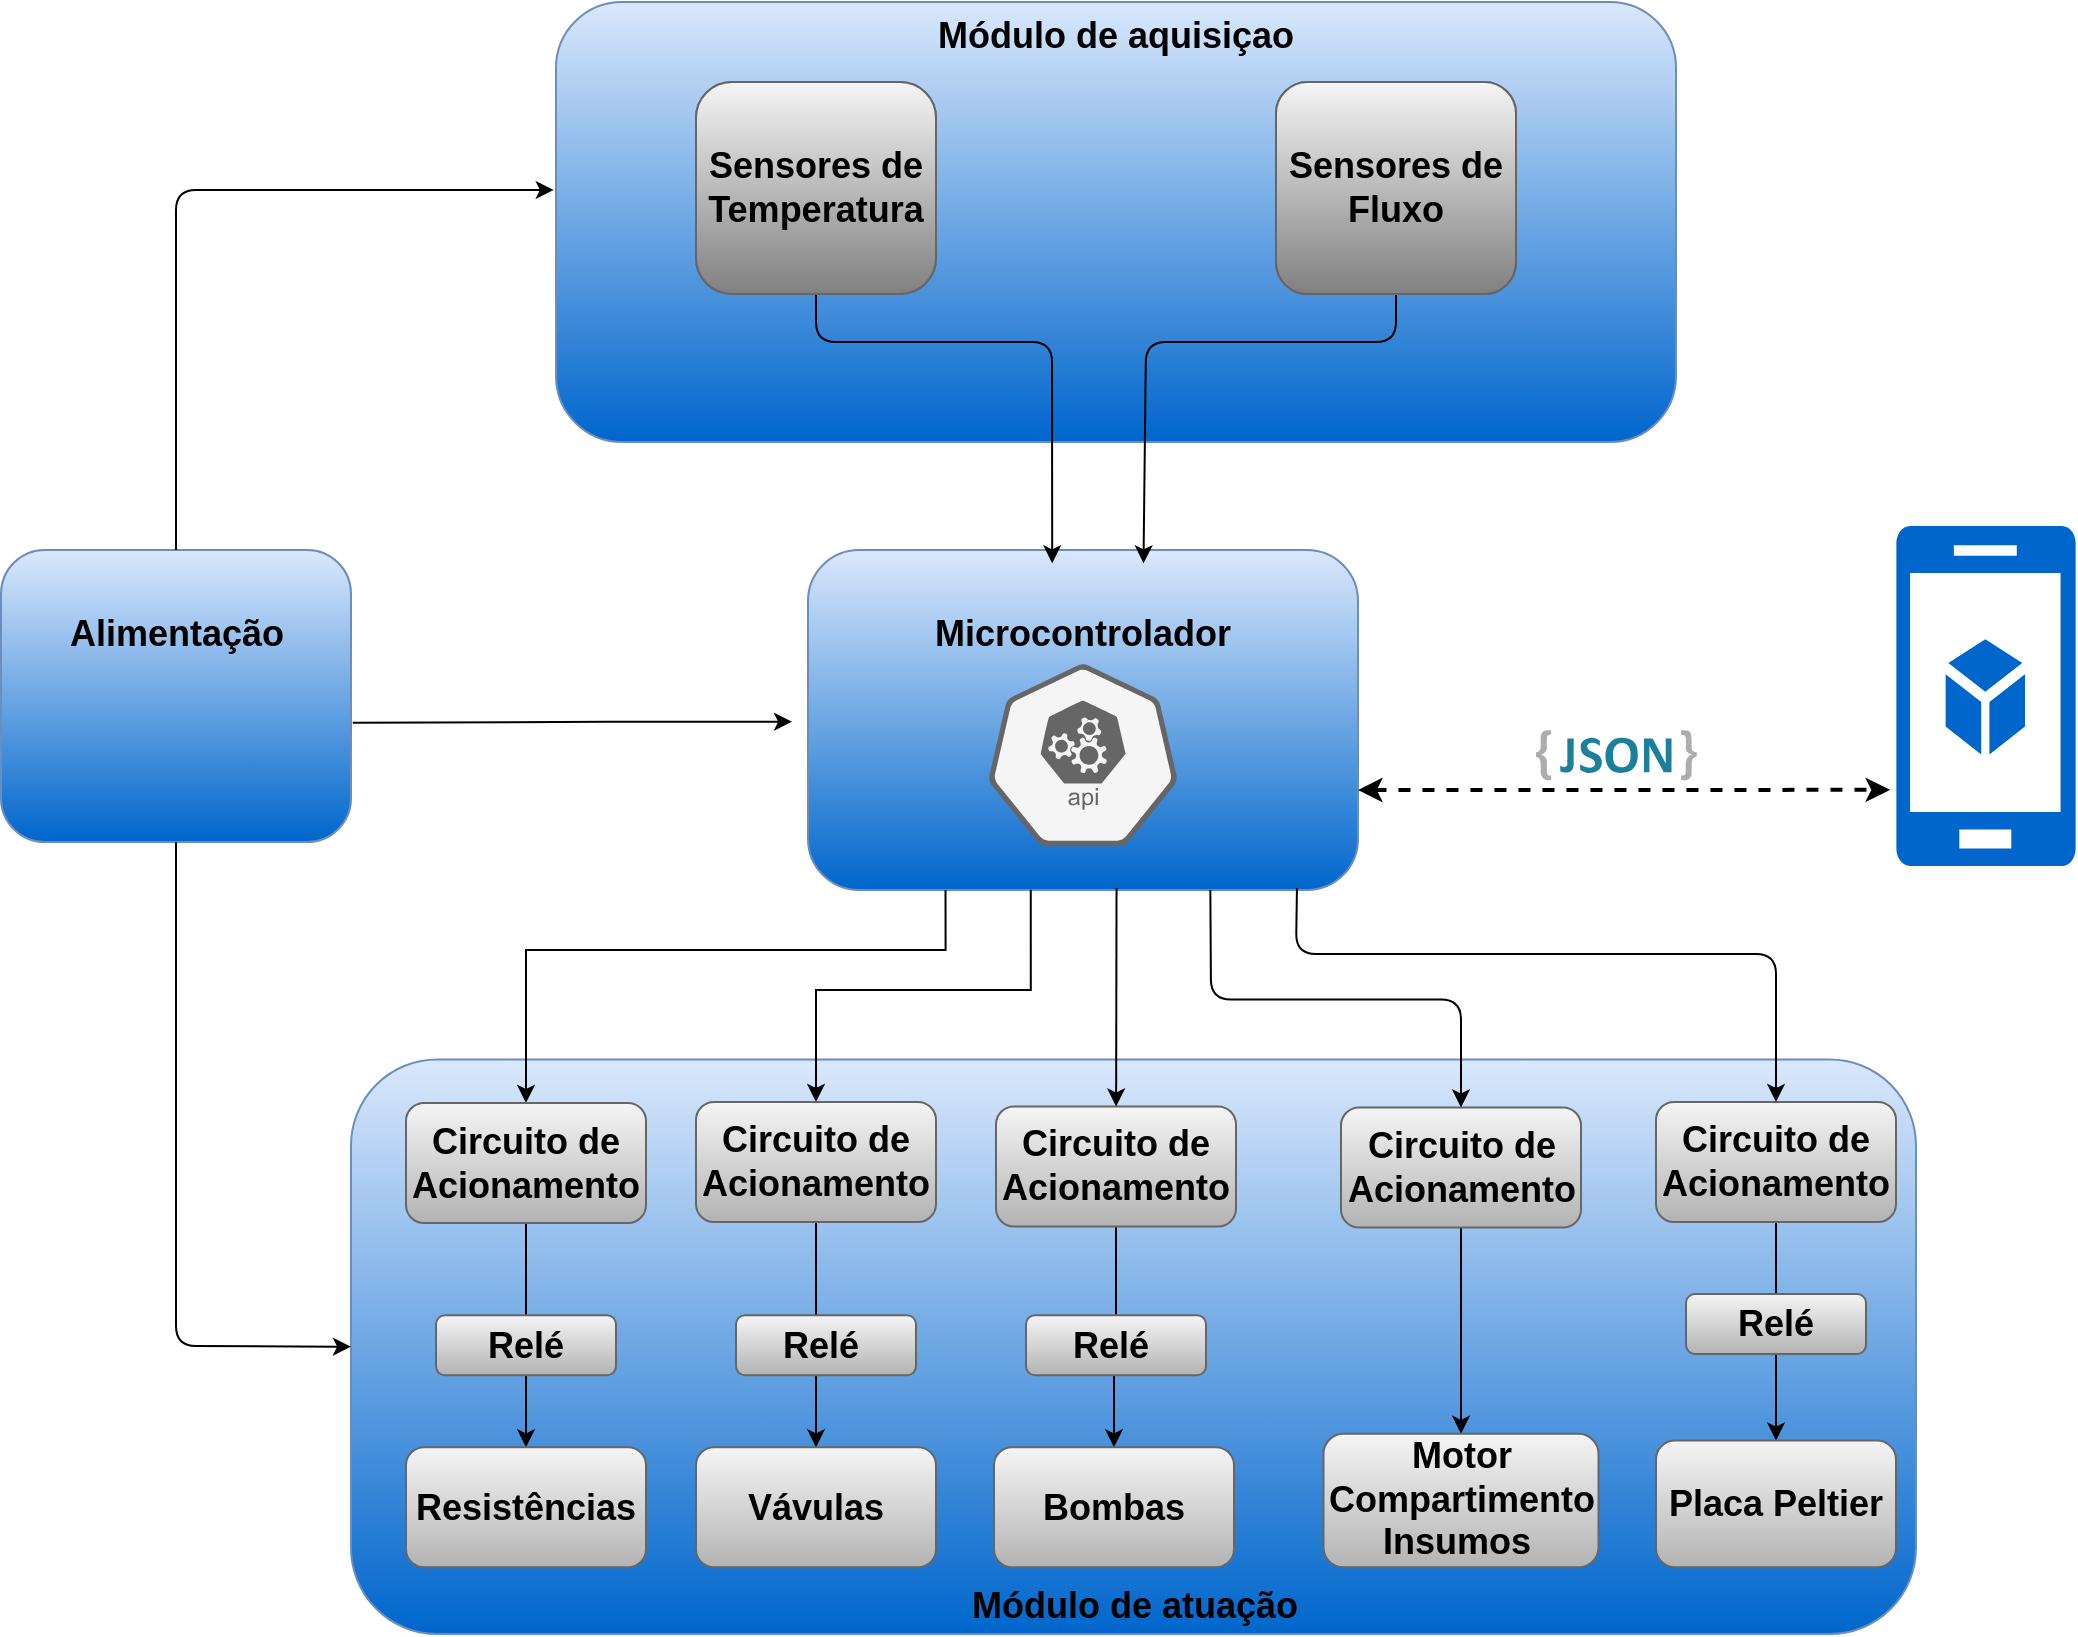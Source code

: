 <mxfile version="13.7.9" type="google"><diagram id="C5RBs43oDa-KdzZeNtuy" name="Page-1"><mxGraphModel dx="1460" dy="623" grid="1" gridSize="10" guides="1" tooltips="1" connect="1" arrows="1" fold="1" page="1" pageScale="1" pageWidth="827" pageHeight="1169" math="0" shadow="0"><root><mxCell id="WIyWlLk6GJQsqaUBKTNV-0"/><mxCell id="WIyWlLk6GJQsqaUBKTNV-1" parent="WIyWlLk6GJQsqaUBKTNV-0"/><mxCell id="J7kPVMQdFx6lP9ZX4b__-45" value="&lt;font style=&quot;font-size: 18px&quot;&gt;&lt;b&gt;Módulo de atuação&lt;/b&gt;&lt;/font&gt;" style="rounded=1;whiteSpace=wrap;html=1;fontSize=16;fillColor=#dae8fc;verticalAlign=bottom;strokeColor=#6c8ebf;gradientColor=#0066CC;" parent="WIyWlLk6GJQsqaUBKTNV-1" vertex="1"><mxGeometry x="427.5" y="712.72" width="782.5" height="287.28" as="geometry"/></mxCell><mxCell id="J7kPVMQdFx6lP9ZX4b__-27" value="&lt;b&gt;&lt;font style=&quot;font-size: 18px&quot;&gt;Módulo de aquisiçao&lt;/font&gt;&lt;/b&gt;" style="rounded=1;whiteSpace=wrap;html=1;strokeColor=#6c8ebf;fillColor=#dae8fc;verticalAlign=top;fontSize=16;gradientColor=#0066CC;" parent="WIyWlLk6GJQsqaUBKTNV-1" vertex="1"><mxGeometry x="530" y="184" width="560" height="220" as="geometry"/></mxCell><mxCell id="J7kPVMQdFx6lP9ZX4b__-0" value="&lt;font style=&quot;font-size: 14px&quot;&gt;&lt;b&gt;Sensores de temperatura&lt;/b&gt;&lt;/font&gt;" style="rounded=1;whiteSpace=wrap;html=1;arcSize=17;fillColor=#f5f5f5;strokeColor=#666666;gradientColor=#808080;" parent="WIyWlLk6GJQsqaUBKTNV-1" vertex="1"><mxGeometry x="600" y="224" width="120" height="106" as="geometry"/></mxCell><mxCell id="J7kPVMQdFx6lP9ZX4b__-1" value="&lt;font style=&quot;font-size: 14px&quot;&gt;&lt;b&gt;Sensores de fluxo&lt;/b&gt;&lt;/font&gt;" style="rounded=1;whiteSpace=wrap;html=1;fillColor=#f5f5f5;strokeColor=#666666;gradientColor=#808080;" parent="WIyWlLk6GJQsqaUBKTNV-1" vertex="1"><mxGeometry x="890" y="224" width="120" height="106" as="geometry"/></mxCell><mxCell id="J7kPVMQdFx6lP9ZX4b__-19" style="edgeStyle=orthogonalEdgeStyle;rounded=0;orthogonalLoop=1;jettySize=auto;html=1;exitX=0.5;exitY=1;exitDx=0;exitDy=0;entryX=0.5;entryY=0;entryDx=0;entryDy=0;" parent="WIyWlLk6GJQsqaUBKTNV-1" edge="1"><mxGeometry relative="1" as="geometry"><mxPoint x="590" y="225" as="sourcePoint"/></mxGeometry></mxCell><mxCell id="J7kPVMQdFx6lP9ZX4b__-25" value="&lt;font style=&quot;font-size: 18px&quot;&gt;&lt;b&gt;Microcontrolador&lt;/b&gt;&lt;/font&gt;" style="rounded=1;whiteSpace=wrap;html=1;verticalAlign=top;spacingTop=25;fillColor=#DAE8FC;gradientColor=#0066CC;strokeColor=#6C8EBF;" parent="WIyWlLk6GJQsqaUBKTNV-1" vertex="1"><mxGeometry x="656" y="458" width="275" height="170" as="geometry"/></mxCell><mxCell id="J7kPVMQdFx6lP9ZX4b__-44" style="edgeStyle=orthogonalEdgeStyle;rounded=0;orthogonalLoop=1;jettySize=auto;html=1;exitX=0.5;exitY=0;exitDx=0;exitDy=0;entryX=0.25;entryY=1;entryDx=0;entryDy=0;fontSize=16;startArrow=classic;startFill=1;endArrow=none;endFill=0;" parent="WIyWlLk6GJQsqaUBKTNV-1" source="J7kPVMQdFx6lP9ZX4b__-32" target="J7kPVMQdFx6lP9ZX4b__-25" edge="1"><mxGeometry relative="1" as="geometry"><Array as="points"><mxPoint x="565" y="658"/><mxPoint x="780" y="658"/></Array></mxGeometry></mxCell><mxCell id="J7kPVMQdFx6lP9ZX4b__-56" style="edgeStyle=orthogonalEdgeStyle;rounded=0;orthogonalLoop=1;jettySize=auto;html=1;exitX=0.5;exitY=1;exitDx=0;exitDy=0;startArrow=none;startFill=0;endArrow=classic;endFill=1;strokeWidth=1;fontSize=16;entryX=0.5;entryY=0;entryDx=0;entryDy=0;" parent="WIyWlLk6GJQsqaUBKTNV-1" source="J7kPVMQdFx6lP9ZX4b__-32" target="8msvYDaco8Wjx0LUu_Su-25" edge="1"><mxGeometry relative="1" as="geometry"><mxPoint x="515" y="834" as="targetPoint"/></mxGeometry></mxCell><mxCell id="J7kPVMQdFx6lP9ZX4b__-32" value="&lt;font style=&quot;font-size: 18px&quot;&gt;&lt;b&gt;Circuito de Acionamento&lt;/b&gt;&lt;/font&gt;" style="rounded=1;whiteSpace=wrap;html=1;fontSize=16;fillColor=#f5f5f5;strokeColor=#666666;gradientColor=#b3b3b3;" parent="WIyWlLk6GJQsqaUBKTNV-1" vertex="1"><mxGeometry x="455" y="734.5" width="120" height="60" as="geometry"/></mxCell><mxCell id="J7kPVMQdFx6lP9ZX4b__-41" style="edgeStyle=orthogonalEdgeStyle;rounded=0;orthogonalLoop=1;jettySize=auto;html=1;exitX=0.5;exitY=0;exitDx=0;exitDy=0;fontSize=16;endArrow=none;endFill=0;startArrow=classic;startFill=1;entryX=0.405;entryY=0.999;entryDx=0;entryDy=0;entryPerimeter=0;" parent="WIyWlLk6GJQsqaUBKTNV-1" source="J7kPVMQdFx6lP9ZX4b__-33" target="J7kPVMQdFx6lP9ZX4b__-25" edge="1"><mxGeometry relative="1" as="geometry"><Array as="points"><mxPoint x="660" y="678"/><mxPoint x="767" y="678"/></Array><mxPoint x="768" y="625" as="targetPoint"/></mxGeometry></mxCell><mxCell id="J7kPVMQdFx6lP9ZX4b__-57" style="edgeStyle=orthogonalEdgeStyle;rounded=0;orthogonalLoop=1;jettySize=auto;html=1;exitX=0.5;exitY=1;exitDx=0;exitDy=0;entryX=0.5;entryY=0;entryDx=0;entryDy=0;startArrow=none;startFill=0;endArrow=classic;endFill=1;strokeColor=#000000;strokeWidth=1;fontSize=16;" parent="WIyWlLk6GJQsqaUBKTNV-1" source="J7kPVMQdFx6lP9ZX4b__-33" target="J7kPVMQdFx6lP9ZX4b__-36" edge="1"><mxGeometry relative="1" as="geometry"/></mxCell><mxCell id="J7kPVMQdFx6lP9ZX4b__-33" value="&lt;span&gt;&lt;font style=&quot;font-size: 18px&quot;&gt;&lt;b&gt;Circuito de Acionamento&lt;/b&gt;&lt;/font&gt;&lt;/span&gt;" style="rounded=1;whiteSpace=wrap;html=1;fillColor=#f5f5f5;gradientColor=#b3b3b3;fontSize=16;strokeColor=#666666;" parent="WIyWlLk6GJQsqaUBKTNV-1" vertex="1"><mxGeometry x="600" y="734" width="120" height="60" as="geometry"/></mxCell><mxCell id="J7kPVMQdFx6lP9ZX4b__-58" style="edgeStyle=orthogonalEdgeStyle;rounded=0;orthogonalLoop=1;jettySize=auto;html=1;exitX=0.5;exitY=1;exitDx=0;exitDy=0;entryX=0.5;entryY=0;entryDx=0;entryDy=0;startArrow=none;startFill=0;endArrow=classic;endFill=1;strokeColor=#000000;strokeWidth=1;fontSize=16;" parent="WIyWlLk6GJQsqaUBKTNV-1" source="J7kPVMQdFx6lP9ZX4b__-34" target="J7kPVMQdFx6lP9ZX4b__-37" edge="1"><mxGeometry relative="1" as="geometry"/></mxCell><mxCell id="J7kPVMQdFx6lP9ZX4b__-34" value="&lt;span&gt;&lt;font style=&quot;font-size: 18px&quot;&gt;&lt;b&gt;Circuito de Acionamento&lt;/b&gt;&lt;/font&gt;&lt;/span&gt;" style="rounded=1;whiteSpace=wrap;html=1;fillColor=#f5f5f5;fontSize=16;strokeColor=#666666;gradientColor=#b3b3b3;" parent="WIyWlLk6GJQsqaUBKTNV-1" vertex="1"><mxGeometry x="750" y="736.23" width="120" height="60" as="geometry"/></mxCell><mxCell id="J7kPVMQdFx6lP9ZX4b__-36" value="&lt;font style=&quot;font-size: 18px&quot;&gt;&lt;b&gt;Vávulas&lt;/b&gt;&lt;/font&gt;" style="rounded=1;whiteSpace=wrap;html=1;fillColor=#f5f5f5;fontSize=16;strokeColor=#666666;gradientColor=#b3b3b3;" parent="WIyWlLk6GJQsqaUBKTNV-1" vertex="1"><mxGeometry x="600" y="906.64" width="120" height="60" as="geometry"/></mxCell><mxCell id="J7kPVMQdFx6lP9ZX4b__-37" value="&lt;font style=&quot;font-size: 18px&quot;&gt;&lt;b&gt;Bombas&lt;/b&gt;&lt;/font&gt;" style="rounded=1;whiteSpace=wrap;html=1;fillColor=#f5f5f5;fontSize=16;strokeColor=#666666;gradientColor=#b3b3b3;" parent="WIyWlLk6GJQsqaUBKTNV-1" vertex="1"><mxGeometry x="749" y="906.64" width="120" height="60" as="geometry"/></mxCell><mxCell id="J7kPVMQdFx6lP9ZX4b__-59" style="edgeStyle=orthogonalEdgeStyle;rounded=0;orthogonalLoop=1;jettySize=auto;html=1;exitX=0.5;exitY=1;exitDx=0;exitDy=0;entryX=0.5;entryY=0;entryDx=0;entryDy=0;startArrow=none;startFill=0;endArrow=classic;endFill=1;strokeColor=#000000;strokeWidth=1;fontSize=16;" parent="WIyWlLk6GJQsqaUBKTNV-1" source="J7kPVMQdFx6lP9ZX4b__-39" target="J7kPVMQdFx6lP9ZX4b__-40" edge="1"><mxGeometry relative="1" as="geometry"/></mxCell><mxCell id="J7kPVMQdFx6lP9ZX4b__-39" value="&lt;span&gt;&lt;font style=&quot;font-size: 18px&quot;&gt;&lt;b&gt;Circuito de Acionamento&lt;/b&gt;&lt;/font&gt;&lt;/span&gt;" style="rounded=1;whiteSpace=wrap;html=1;fillColor=#f5f5f5;fontSize=16;strokeColor=#666666;gradientColor=#b3b3b3;" parent="WIyWlLk6GJQsqaUBKTNV-1" vertex="1"><mxGeometry x="922.5" y="736.72" width="120" height="60" as="geometry"/></mxCell><mxCell id="J7kPVMQdFx6lP9ZX4b__-40" value="&lt;font style=&quot;font-size: 18px&quot;&gt;&lt;b&gt;Motor Compartimento Insumos&amp;nbsp;&lt;/b&gt;&lt;/font&gt;" style="rounded=1;whiteSpace=wrap;html=1;fillColor=#f5f5f5;fontSize=16;strokeColor=#666666;gradientColor=#b3b3b3;" parent="WIyWlLk6GJQsqaUBKTNV-1" vertex="1"><mxGeometry x="913.75" y="899.92" width="137.5" height="66.72" as="geometry"/></mxCell><mxCell id="J7kPVMQdFx6lP9ZX4b__-54" style="edgeStyle=orthogonalEdgeStyle;rounded=0;orthogonalLoop=1;jettySize=auto;html=1;startArrow=classic;startFill=1;endArrow=classic;endFill=1;fontSize=16;dashed=1;strokeWidth=2;entryX=-0.033;entryY=0.776;entryDx=0;entryDy=0;entryPerimeter=0;" parent="WIyWlLk6GJQsqaUBKTNV-1" source="J7kPVMQdFx6lP9ZX4b__-25" target="J7kPVMQdFx6lP9ZX4b__-51" edge="1"><mxGeometry relative="1" as="geometry"><mxPoint x="1120" y="579" as="targetPoint"/><mxPoint x="868" y="572" as="sourcePoint"/><Array as="points"><mxPoint x="940" y="578"/><mxPoint x="940" y="578"/></Array></mxGeometry></mxCell><mxCell id="J7kPVMQdFx6lP9ZX4b__-46" value="" style="html=1;dashed=0;whitespace=wrap;fillColor=#f5f5f5;strokeColor=#666666;points=[[0.005,0.63,0],[0.1,0.2,0],[0.9,0.2,0],[0.5,0,0],[0.995,0.63,0],[0.72,0.99,0],[0.5,1,0],[0.28,0.99,0]];shape=mxgraph.kubernetes.icon;prIcon=api;fontSize=16;gradientColor=#b3b3b3;" parent="WIyWlLk6GJQsqaUBKTNV-1" vertex="1"><mxGeometry x="718" y="515.1" width="151" height="91" as="geometry"/></mxCell><mxCell id="J7kPVMQdFx6lP9ZX4b__-50" value="" style="dashed=0;outlineConnect=0;html=1;align=center;labelPosition=center;verticalLabelPosition=bottom;verticalAlign=top;shape=mxgraph.weblogos.json_2;fillColor=none;gradientColor=none;fontSize=16;" parent="WIyWlLk6GJQsqaUBKTNV-1" vertex="1"><mxGeometry x="1020" y="548" width="80.4" height="25.2" as="geometry"/></mxCell><mxCell id="J7kPVMQdFx6lP9ZX4b__-51" value="" style="verticalLabelPosition=bottom;html=1;verticalAlign=top;align=center;strokeColor=none;shape=mxgraph.azure.mobile_services;pointerEvents=1;fontSize=16;fillColor=#0066CC;" parent="WIyWlLk6GJQsqaUBKTNV-1" vertex="1"><mxGeometry x="1200" y="446" width="90" height="170" as="geometry"/></mxCell><mxCell id="eQBhSSwG3wH8cX5QMnK6-0" value="&lt;b&gt;&lt;font style=&quot;font-size: 18px&quot;&gt;Alimentação&lt;/font&gt;&lt;/b&gt;" style="rounded=1;whiteSpace=wrap;html=1;verticalAlign=top;spacingTop=25;gradientColor=#0066CC;strokeColor=#6C8EBF;fillColor=#DAE8FC;" parent="WIyWlLk6GJQsqaUBKTNV-1" vertex="1"><mxGeometry x="252.5" y="458" width="175" height="146" as="geometry"/></mxCell><mxCell id="eQBhSSwG3wH8cX5QMnK6-1" value="" style="shape=image;html=1;verticalAlign=top;verticalLabelPosition=bottom;labelBackgroundColor=#ffffff;imageAspect=0;aspect=fixed;image=https://cdn2.iconfinder.com/data/icons/ios-7-icons/50/car_battery-128.png;strokeColor=#1C4A00;fillColor=#83E620;" parent="WIyWlLk6GJQsqaUBKTNV-1" vertex="1"><mxGeometry x="300" y="520.6" width="80" height="80" as="geometry"/></mxCell><mxCell id="eQBhSSwG3wH8cX5QMnK6-3" style="edgeStyle=orthogonalEdgeStyle;rounded=0;orthogonalLoop=1;jettySize=auto;html=1;exitX=-0.029;exitY=0.505;exitDx=0;exitDy=0;fontSize=16;startArrow=classic;startFill=1;endArrow=none;endFill=0;exitPerimeter=0;entryX=1.005;entryY=0.592;entryDx=0;entryDy=0;entryPerimeter=0;" parent="WIyWlLk6GJQsqaUBKTNV-1" source="J7kPVMQdFx6lP9ZX4b__-25" target="eQBhSSwG3wH8cX5QMnK6-0" edge="1"><mxGeometry relative="1" as="geometry"><Array as="points"><mxPoint x="556" y="544"/></Array><mxPoint x="400" y="734.5" as="sourcePoint"/><mxPoint x="570" y="541" as="targetPoint"/></mxGeometry></mxCell><mxCell id="z06x_3yEDRhqtw1zXwmh-12" style="edgeStyle=orthogonalEdgeStyle;rounded=0;orthogonalLoop=1;jettySize=auto;html=1;exitX=0.5;exitY=1;exitDx=0;exitDy=0;" parent="WIyWlLk6GJQsqaUBKTNV-1" source="z06x_3yEDRhqtw1zXwmh-5" target="z06x_3yEDRhqtw1zXwmh-6" edge="1"><mxGeometry relative="1" as="geometry"/></mxCell><mxCell id="z06x_3yEDRhqtw1zXwmh-5" value="&lt;span&gt;&lt;font style=&quot;font-size: 18px&quot;&gt;&lt;b&gt;Circuito de Acionamento&lt;/b&gt;&lt;/font&gt;&lt;/span&gt;" style="rounded=1;whiteSpace=wrap;html=1;fillColor=#f5f5f5;fontSize=16;strokeColor=#666666;gradientColor=#b3b3b3;" parent="WIyWlLk6GJQsqaUBKTNV-1" vertex="1"><mxGeometry x="1080" y="734" width="120" height="60" as="geometry"/></mxCell><mxCell id="z06x_3yEDRhqtw1zXwmh-6" value="&lt;b&gt;&lt;font style=&quot;font-size: 18px&quot;&gt;Placa Peltier&lt;/font&gt;&lt;/b&gt;" style="rounded=1;whiteSpace=wrap;html=1;fillColor=#f5f5f5;fontSize=16;strokeColor=#666666;gradientColor=#b3b3b3;" parent="WIyWlLk6GJQsqaUBKTNV-1" vertex="1"><mxGeometry x="1080" y="903.28" width="120" height="63.36" as="geometry"/></mxCell><mxCell id="8msvYDaco8Wjx0LUu_Su-4" value="" style="endArrow=classic;html=1;entryX=0.61;entryY=0.039;entryDx=0;entryDy=0;exitX=0.5;exitY=1;exitDx=0;exitDy=0;entryPerimeter=0;" parent="WIyWlLk6GJQsqaUBKTNV-1" source="J7kPVMQdFx6lP9ZX4b__-1" target="J7kPVMQdFx6lP9ZX4b__-25" edge="1"><mxGeometry width="50" height="50" relative="1" as="geometry"><mxPoint x="880" y="364" as="sourcePoint"/><mxPoint x="840" y="348" as="targetPoint"/><Array as="points"><mxPoint x="950" y="354"/><mxPoint x="825" y="354"/></Array></mxGeometry></mxCell><mxCell id="8msvYDaco8Wjx0LUu_Su-6" value="" style="endArrow=classic;html=1;exitX=0.5;exitY=1;exitDx=0;exitDy=0;entryX=0.444;entryY=0.039;entryDx=0;entryDy=0;entryPerimeter=0;" parent="WIyWlLk6GJQsqaUBKTNV-1" source="J7kPVMQdFx6lP9ZX4b__-0" target="J7kPVMQdFx6lP9ZX4b__-25" edge="1"><mxGeometry width="50" height="50" relative="1" as="geometry"><mxPoint x="880" y="364" as="sourcePoint"/><mxPoint x="778" y="404" as="targetPoint"/><Array as="points"><mxPoint x="660" y="354"/><mxPoint x="778" y="354"/></Array></mxGeometry></mxCell><mxCell id="8msvYDaco8Wjx0LUu_Su-7" value="" style="endArrow=classic;html=1;exitX=0.561;exitY=0.994;exitDx=0;exitDy=0;exitPerimeter=0;" parent="WIyWlLk6GJQsqaUBKTNV-1" source="J7kPVMQdFx6lP9ZX4b__-25" target="J7kPVMQdFx6lP9ZX4b__-34" edge="1"><mxGeometry width="50" height="50" relative="1" as="geometry"><mxPoint x="810" y="632" as="sourcePoint"/><mxPoint x="860" y="721.73" as="targetPoint"/></mxGeometry></mxCell><mxCell id="8msvYDaco8Wjx0LUu_Su-8" value="" style="endArrow=classic;html=1;exitX=0.777;exitY=0.984;exitDx=0;exitDy=0;exitPerimeter=0;entryX=0.5;entryY=0;entryDx=0;entryDy=0;" parent="WIyWlLk6GJQsqaUBKTNV-1" target="J7kPVMQdFx6lP9ZX4b__-39" edge="1"><mxGeometry width="50" height="50" relative="1" as="geometry"><mxPoint x="857.175" y="628" as="sourcePoint"/><mxPoint x="857.5" y="732.72" as="targetPoint"/><Array as="points"><mxPoint x="857.5" y="682.72"/><mxPoint x="982.5" y="682.72"/></Array></mxGeometry></mxCell><mxCell id="8msvYDaco8Wjx0LUu_Su-9" value="" style="endArrow=classic;html=1;exitX=0.889;exitY=0.994;exitDx=0;exitDy=0;exitPerimeter=0;entryX=0.5;entryY=0;entryDx=0;entryDy=0;" parent="WIyWlLk6GJQsqaUBKTNV-1" source="J7kPVMQdFx6lP9ZX4b__-25" target="z06x_3yEDRhqtw1zXwmh-5" edge="1"><mxGeometry width="50" height="50" relative="1" as="geometry"><mxPoint x="820" y="780" as="sourcePoint"/><mxPoint x="870" y="730" as="targetPoint"/><Array as="points"><mxPoint x="900" y="660"/><mxPoint x="1140" y="660"/></Array></mxGeometry></mxCell><mxCell id="8msvYDaco8Wjx0LUu_Su-11" value="" style="endArrow=classic;html=1;exitX=0.5;exitY=0;exitDx=0;exitDy=0;entryX=-0.002;entryY=0.427;entryDx=0;entryDy=0;entryPerimeter=0;" parent="WIyWlLk6GJQsqaUBKTNV-1" source="eQBhSSwG3wH8cX5QMnK6-0" target="J7kPVMQdFx6lP9ZX4b__-27" edge="1"><mxGeometry width="50" height="50" relative="1" as="geometry"><mxPoint x="1020" y="520" as="sourcePoint"/><mxPoint x="1070" y="470" as="targetPoint"/><Array as="points"><mxPoint x="340" y="278"/></Array></mxGeometry></mxCell><mxCell id="8msvYDaco8Wjx0LUu_Su-12" value="" style="endArrow=classic;html=1;entryX=0;entryY=0.5;entryDx=0;entryDy=0;exitX=0.5;exitY=1;exitDx=0;exitDy=0;" parent="WIyWlLk6GJQsqaUBKTNV-1" source="eQBhSSwG3wH8cX5QMnK6-0" target="J7kPVMQdFx6lP9ZX4b__-45" edge="1"><mxGeometry width="50" height="50" relative="1" as="geometry"><mxPoint x="1020" y="740" as="sourcePoint"/><mxPoint x="1070" y="690" as="targetPoint"/><Array as="points"><mxPoint x="340" y="856"/></Array></mxGeometry></mxCell><mxCell id="8msvYDaco8Wjx0LUu_Su-23" value="&lt;font style=&quot;font-size: 18px&quot;&gt;&lt;b&gt;Sensores de Fluxo&lt;/b&gt;&lt;/font&gt;" style="rounded=1;whiteSpace=wrap;html=1;fillColor=#f5f5f5;strokeColor=#666666;gradientColor=#808080;" parent="WIyWlLk6GJQsqaUBKTNV-1" vertex="1"><mxGeometry x="890" y="224" width="120" height="106" as="geometry"/></mxCell><mxCell id="8msvYDaco8Wjx0LUu_Su-24" value="&lt;font style=&quot;font-size: 18px&quot;&gt;&lt;b&gt;Sensores de Temperatura&lt;/b&gt;&lt;/font&gt;" style="rounded=1;whiteSpace=wrap;html=1;arcSize=17;fillColor=#f5f5f5;strokeColor=#666666;gradientColor=#808080;" parent="WIyWlLk6GJQsqaUBKTNV-1" vertex="1"><mxGeometry x="600" y="224" width="120" height="106" as="geometry"/></mxCell><mxCell id="8msvYDaco8Wjx0LUu_Su-25" value="&lt;font style=&quot;font-size: 18px&quot;&gt;&lt;b&gt;Resistências&lt;/b&gt;&lt;/font&gt;" style="rounded=1;whiteSpace=wrap;html=1;fillColor=#f5f5f5;fontSize=16;strokeColor=#666666;gradientColor=#b3b3b3;" parent="WIyWlLk6GJQsqaUBKTNV-1" vertex="1"><mxGeometry x="455" y="906.64" width="120" height="60" as="geometry"/></mxCell><mxCell id="8msvYDaco8Wjx0LUu_Su-32" value="&lt;font style=&quot;font-size: 18px&quot;&gt;&lt;b&gt;Relé&amp;nbsp;&lt;/b&gt;&lt;/font&gt;" style="rounded=1;whiteSpace=wrap;html=1;fillColor=#f5f5f5;fontSize=16;strokeColor=#666666;gradientColor=#b3b3b3;" parent="WIyWlLk6GJQsqaUBKTNV-1" vertex="1"><mxGeometry x="765" y="840.64" width="90" height="30" as="geometry"/></mxCell><mxCell id="8msvYDaco8Wjx0LUu_Su-35" value="&lt;font style=&quot;font-size: 18px&quot;&gt;&lt;b&gt;Relé&lt;/b&gt;&lt;/font&gt;" style="rounded=1;whiteSpace=wrap;html=1;fillColor=#f5f5f5;fontSize=16;strokeColor=#666666;gradientColor=#b3b3b3;" parent="WIyWlLk6GJQsqaUBKTNV-1" vertex="1"><mxGeometry x="470" y="840.64" width="90" height="30" as="geometry"/></mxCell><mxCell id="8msvYDaco8Wjx0LUu_Su-36" value="&lt;font style=&quot;font-size: 18px&quot;&gt;&lt;b&gt;Relé&amp;nbsp;&lt;/b&gt;&lt;/font&gt;" style="rounded=1;whiteSpace=wrap;html=1;fillColor=#f5f5f5;fontSize=16;strokeColor=#666666;gradientColor=#b3b3b3;" parent="WIyWlLk6GJQsqaUBKTNV-1" vertex="1"><mxGeometry x="620" y="840.64" width="90" height="30" as="geometry"/></mxCell><mxCell id="8msvYDaco8Wjx0LUu_Su-37" value="&lt;font style=&quot;font-size: 18px&quot;&gt;&lt;b&gt;Relé&lt;br&gt;&lt;/b&gt;&lt;/font&gt;" style="rounded=1;whiteSpace=wrap;html=1;fillColor=#f5f5f5;fontSize=16;strokeColor=#666666;gradientColor=#b3b3b3;" parent="WIyWlLk6GJQsqaUBKTNV-1" vertex="1"><mxGeometry x="1095" y="830" width="90" height="30" as="geometry"/></mxCell></root></mxGraphModel></diagram></mxfile>